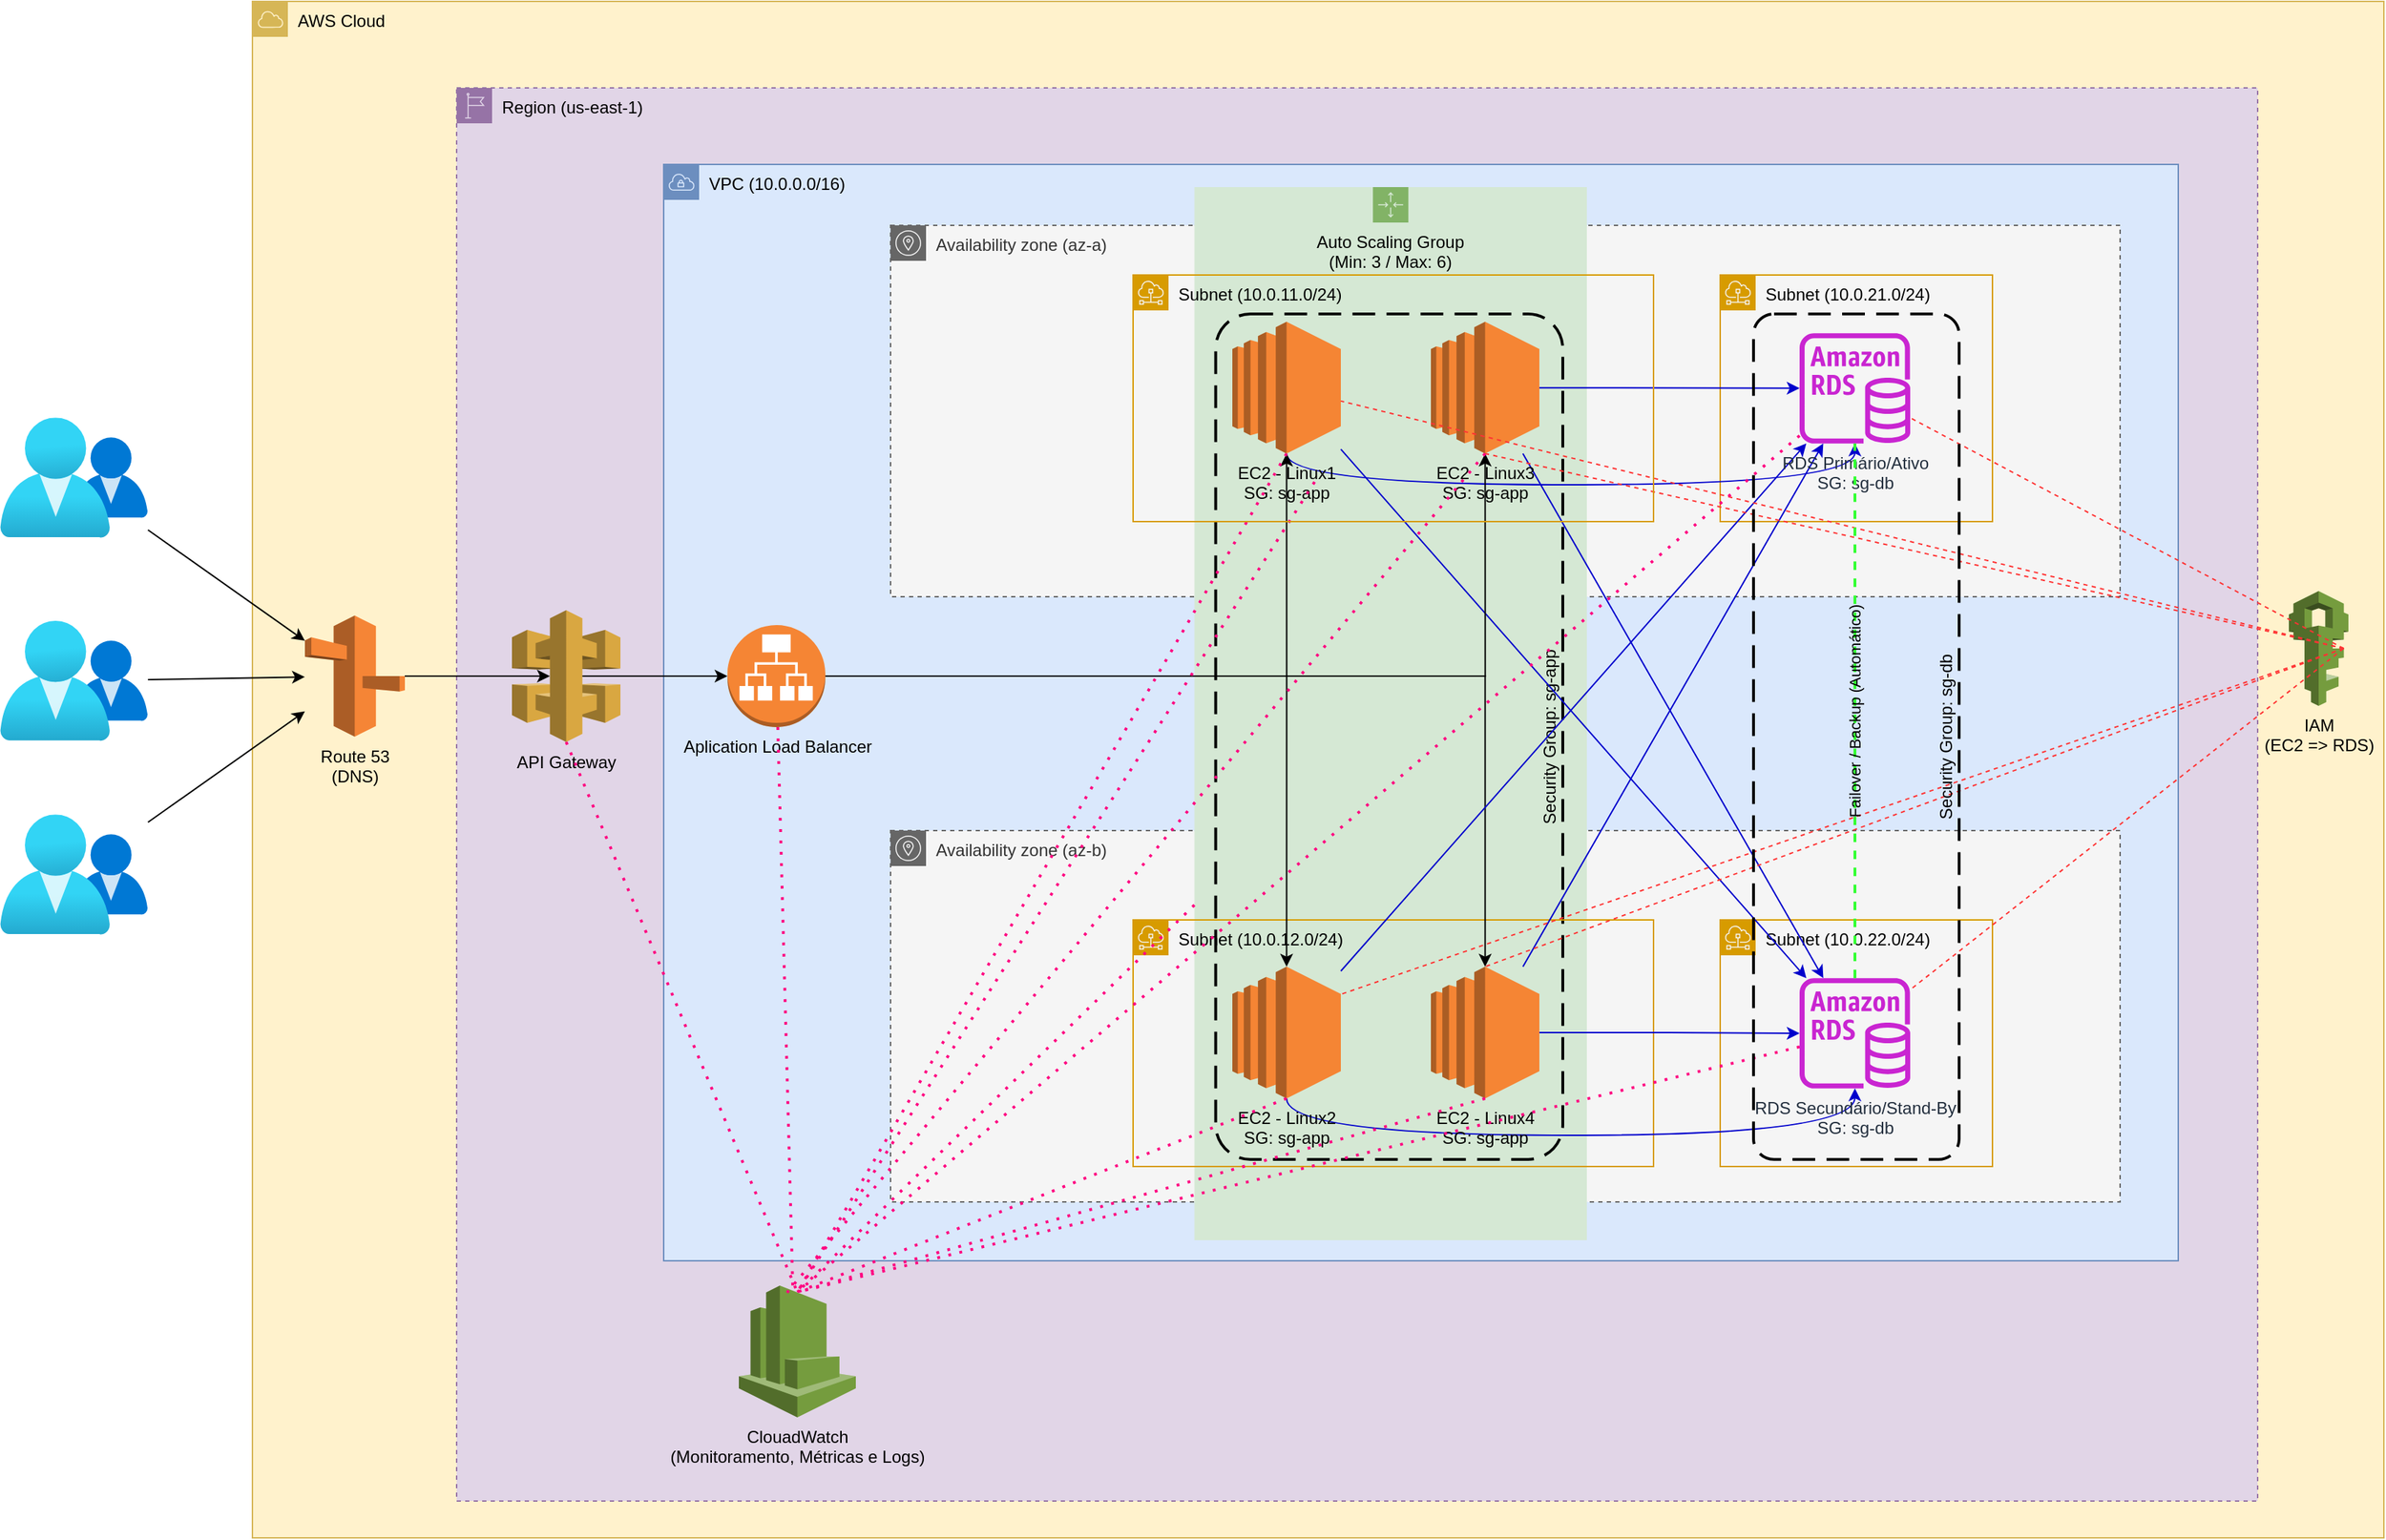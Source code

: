 <mxfile version="24.0.4" type="device">
  <diagram id="Ht1M8jgEwFfnCIfOTk4-" name="Page-1">
    <mxGraphModel dx="2167" dy="1194" grid="0" gridSize="10" guides="0" tooltips="1" connect="0" arrows="0" fold="1" page="1" pageScale="1" pageWidth="827" pageHeight="1169" math="0" shadow="0">
      <root>
        <mxCell id="0" />
        <mxCell id="1" parent="0" />
        <mxCell id="vj_e4KWAqe06JJKU77hG-32" value="AWS Cloud" style="sketch=0;outlineConnect=0;html=1;whiteSpace=wrap;fontSize=12;fontStyle=0;shape=mxgraph.aws4.group;grIcon=mxgraph.aws4.group_aws_cloud;strokeColor=#d6b656;fillColor=#fff2cc;verticalAlign=top;align=left;spacingLeft=30;dashed=0;" vertex="1" parent="1">
          <mxGeometry x="206" y="94" width="1503" height="1084" as="geometry" />
        </mxCell>
        <mxCell id="vj_e4KWAqe06JJKU77hG-31" value="Region (us-east-1)" style="sketch=0;outlineConnect=0;html=1;whiteSpace=wrap;fontSize=12;fontStyle=0;shape=mxgraph.aws4.group;grIcon=mxgraph.aws4.group_region;strokeColor=#9673a6;fillColor=#e1d5e7;verticalAlign=top;align=left;spacingLeft=30;dashed=1;" vertex="1" parent="1">
          <mxGeometry x="350" y="155" width="1270" height="997" as="geometry" />
        </mxCell>
        <mxCell id="vj_e4KWAqe06JJKU77hG-33" value="VPC (10.0.0.0/16)" style="sketch=0;outlineConnect=0;html=1;whiteSpace=wrap;fontSize=12;fontStyle=0;shape=mxgraph.aws4.group;grIcon=mxgraph.aws4.group_vpc;strokeColor=#6c8ebf;fillColor=#dae8fc;verticalAlign=top;align=left;spacingLeft=30;dashed=0;" vertex="1" parent="1">
          <mxGeometry x="496" y="209" width="1068" height="773.5" as="geometry" />
        </mxCell>
        <mxCell id="vj_e4KWAqe06JJKU77hG-35" value="Availability zone (az-a)" style="sketch=0;outlineConnect=0;html=1;whiteSpace=wrap;fontSize=12;fontStyle=0;shape=mxgraph.aws4.group;grIcon=mxgraph.aws4.group_availability_zone;strokeColor=#666666;fillColor=#f5f5f5;verticalAlign=top;align=left;spacingLeft=30;fontColor=#333333;dashed=1;" vertex="1" parent="1">
          <mxGeometry x="656" y="252" width="867" height="262" as="geometry" />
        </mxCell>
        <mxCell id="vj_e4KWAqe06JJKU77hG-36" value="Availability zone (az-b)" style="sketch=0;outlineConnect=0;html=1;whiteSpace=wrap;fontSize=12;fontStyle=0;shape=mxgraph.aws4.group;grIcon=mxgraph.aws4.group_availability_zone;strokeColor=#666666;fillColor=#f5f5f5;verticalAlign=top;align=left;spacingLeft=30;fontColor=#333333;dashed=1;" vertex="1" parent="1">
          <mxGeometry x="656" y="679" width="867" height="262" as="geometry" />
        </mxCell>
        <mxCell id="vj_e4KWAqe06JJKU77hG-41" value="Auto Scaling Group&lt;br&gt;(Min: 3 / Max: 6)" style="outlineConnect=0;html=1;whiteSpace=wrap;fontSize=12;fontStyle=0;shape=mxgraph.aws4.groupCenter;grIcon=mxgraph.aws4.group_auto_scaling_group;grStroke=0;strokeColor=#82b366;fillColor=#d5e8d4;verticalAlign=top;align=center;spacingTop=25;strokeWidth=2;fillStyle=auto;gradientColor=none;" vertex="1" parent="1">
          <mxGeometry x="870.25" y="225" width="276.75" height="743" as="geometry" />
        </mxCell>
        <mxCell id="vj_e4KWAqe06JJKU77hG-71" value="Security Group: sg-app" style="rounded=1;arcSize=10;dashed=1;strokeColor=#000000;fillColor=none;gradientColor=none;dashPattern=8 4;strokeWidth=2;verticalAlign=bottom;fontColor=#000000;horizontal=0;" vertex="1" parent="1">
          <mxGeometry x="885.25" y="314.5" width="244.75" height="596.5" as="geometry" />
        </mxCell>
        <mxCell id="vj_e4KWAqe06JJKU77hG-39" value="Subnet (10.0.21.0/24)" style="sketch=0;outlineConnect=0;html=1;whiteSpace=wrap;fontSize=12;fontStyle=0;shape=mxgraph.aws4.group;grIcon=mxgraph.aws4.group_subnet;strokeColor=#d79b00;fillColor=none;verticalAlign=top;align=left;spacingLeft=30;dashed=0;" vertex="1" parent="1">
          <mxGeometry x="1241" y="287" width="192" height="174" as="geometry" />
        </mxCell>
        <mxCell id="vj_e4KWAqe06JJKU77hG-40" value="Subnet (10.0.22.0/24)" style="sketch=0;outlineConnect=0;html=1;whiteSpace=wrap;fontSize=12;fontStyle=0;shape=mxgraph.aws4.group;grIcon=mxgraph.aws4.group_subnet;strokeColor=#d79b00;fillColor=none;verticalAlign=top;align=left;spacingLeft=30;dashed=0;" vertex="1" parent="1">
          <mxGeometry x="1241" y="742" width="192" height="174" as="geometry" />
        </mxCell>
        <mxCell id="vj_e4KWAqe06JJKU77hG-38" value="Subnet (10.0.12.0/24)" style="sketch=0;outlineConnect=0;html=1;whiteSpace=wrap;fontSize=12;fontStyle=0;shape=mxgraph.aws4.group;grIcon=mxgraph.aws4.group_subnet;strokeColor=#d79b00;fillColor=none;verticalAlign=top;align=left;spacingLeft=30;dashed=0;" vertex="1" parent="1">
          <mxGeometry x="827" y="742" width="367" height="174" as="geometry" />
        </mxCell>
        <mxCell id="vj_e4KWAqe06JJKU77hG-6" value="API Gateway" style="outlineConnect=0;dashed=0;verticalLabelPosition=bottom;verticalAlign=top;align=center;html=1;shape=mxgraph.aws3.api_gateway;fillColor=#D9A741;gradientColor=none;" vertex="1" parent="1">
          <mxGeometry x="389" y="523.5" width="76.5" height="93" as="geometry" />
        </mxCell>
        <mxCell id="vj_e4KWAqe06JJKU77hG-7" value="" style="image;aspect=fixed;html=1;points=[];align=center;fontSize=12;image=img/lib/azure2/management_governance/My_Customers.svg;" vertex="1" parent="1">
          <mxGeometry x="28" y="531.0" width="104.35" height="84.69" as="geometry" />
        </mxCell>
        <mxCell id="vj_e4KWAqe06JJKU77hG-69" style="rounded=0;orthogonalLoop=1;jettySize=auto;html=1;" edge="1" parent="1" source="vj_e4KWAqe06JJKU77hG-7" target="vj_e4KWAqe06JJKU77hG-19">
          <mxGeometry relative="1" as="geometry">
            <mxPoint x="132.35" y="573.068" as="sourcePoint" />
          </mxGeometry>
        </mxCell>
        <mxCell id="vj_e4KWAqe06JJKU77hG-68" style="rounded=0;orthogonalLoop=1;jettySize=auto;html=1;" edge="1" parent="1" source="vj_e4KWAqe06JJKU77hG-12" target="vj_e4KWAqe06JJKU77hG-19">
          <mxGeometry relative="1" as="geometry" />
        </mxCell>
        <mxCell id="vj_e4KWAqe06JJKU77hG-12" value="" style="image;aspect=fixed;html=1;points=[];align=center;fontSize=12;image=img/lib/azure2/management_governance/My_Customers.svg;" vertex="1" parent="1">
          <mxGeometry x="28" y="387.66" width="104.35" height="84.69" as="geometry" />
        </mxCell>
        <mxCell id="vj_e4KWAqe06JJKU77hG-70" style="rounded=0;orthogonalLoop=1;jettySize=auto;html=1;" edge="1" parent="1" source="vj_e4KWAqe06JJKU77hG-14" target="vj_e4KWAqe06JJKU77hG-19">
          <mxGeometry relative="1" as="geometry" />
        </mxCell>
        <mxCell id="vj_e4KWAqe06JJKU77hG-14" value="" style="image;aspect=fixed;html=1;points=[];align=center;fontSize=12;image=img/lib/azure2/management_governance/My_Customers.svg;" vertex="1" parent="1">
          <mxGeometry x="28" y="667.66" width="104.35" height="84.69" as="geometry" />
        </mxCell>
        <mxCell id="vj_e4KWAqe06JJKU77hG-55" style="edgeStyle=orthogonalEdgeStyle;rounded=0;orthogonalLoop=1;jettySize=auto;html=1;" edge="1" parent="1" source="vj_e4KWAqe06JJKU77hG-18" target="vj_e4KWAqe06JJKU77hG-28">
          <mxGeometry relative="1" as="geometry" />
        </mxCell>
        <mxCell id="vj_e4KWAqe06JJKU77hG-18" value="Aplication Load Balancer" style="outlineConnect=0;dashed=0;verticalLabelPosition=bottom;verticalAlign=top;align=center;html=1;shape=mxgraph.aws3.application_load_balancer;fillColor=#F58534;gradientColor=none;" vertex="1" parent="1">
          <mxGeometry x="541" y="534" width="69" height="72" as="geometry" />
        </mxCell>
        <mxCell id="vj_e4KWAqe06JJKU77hG-19" value="Route 53&lt;br&gt;(DNS)" style="outlineConnect=0;dashed=0;verticalLabelPosition=bottom;verticalAlign=top;align=center;html=1;shape=mxgraph.aws3.route_53;fillColor=#F58536;gradientColor=none;" vertex="1" parent="1">
          <mxGeometry x="243" y="527.25" width="70.5" height="85.5" as="geometry" />
        </mxCell>
        <mxCell id="vj_e4KWAqe06JJKU77hG-20" style="edgeStyle=orthogonalEdgeStyle;rounded=0;orthogonalLoop=1;jettySize=auto;html=1;entryX=0.35;entryY=0.5;entryDx=0;entryDy=0;entryPerimeter=0;" edge="1" parent="1" source="vj_e4KWAqe06JJKU77hG-19" target="vj_e4KWAqe06JJKU77hG-6">
          <mxGeometry relative="1" as="geometry" />
        </mxCell>
        <mxCell id="vj_e4KWAqe06JJKU77hG-21" style="edgeStyle=orthogonalEdgeStyle;rounded=0;orthogonalLoop=1;jettySize=auto;html=1;exitX=0.65;exitY=0.5;exitDx=0;exitDy=0;exitPerimeter=0;entryX=0;entryY=0.5;entryDx=0;entryDy=0;entryPerimeter=0;" edge="1" parent="1" source="vj_e4KWAqe06JJKU77hG-6" target="vj_e4KWAqe06JJKU77hG-18">
          <mxGeometry relative="1" as="geometry" />
        </mxCell>
        <mxCell id="vj_e4KWAqe06JJKU77hG-62" style="rounded=0;orthogonalLoop=1;jettySize=auto;html=1;strokeColor=#0000CC;" edge="1" parent="1" source="vj_e4KWAqe06JJKU77hG-22" target="vj_e4KWAqe06JJKU77hG-30">
          <mxGeometry relative="1" as="geometry" />
        </mxCell>
        <mxCell id="vj_e4KWAqe06JJKU77hG-64" style="edgeStyle=orthogonalEdgeStyle;rounded=0;orthogonalLoop=1;jettySize=auto;html=1;strokeColor=#0000CC;curved=1;" edge="1" parent="1" source="vj_e4KWAqe06JJKU77hG-22" target="vj_e4KWAqe06JJKU77hG-29">
          <mxGeometry relative="1" as="geometry">
            <Array as="points">
              <mxPoint x="935" y="435" />
              <mxPoint x="1336" y="435" />
            </Array>
          </mxGeometry>
        </mxCell>
        <mxCell id="vj_e4KWAqe06JJKU77hG-22" value="EC2 - Linux1&lt;div&gt;SG: sg-app&lt;/div&gt;" style="outlineConnect=0;dashed=0;verticalLabelPosition=bottom;verticalAlign=top;align=center;html=1;shape=mxgraph.aws3.ec2;fillColor=#F58534;gradientColor=none;" vertex="1" parent="1">
          <mxGeometry x="897" y="320" width="76.5" height="93" as="geometry" />
        </mxCell>
        <mxCell id="vj_e4KWAqe06JJKU77hG-58" style="rounded=0;orthogonalLoop=1;jettySize=auto;html=1;strokeColor=#0000CC;" edge="1" parent="1" source="vj_e4KWAqe06JJKU77hG-25" target="vj_e4KWAqe06JJKU77hG-29">
          <mxGeometry relative="1" as="geometry" />
        </mxCell>
        <mxCell id="vj_e4KWAqe06JJKU77hG-60" style="rounded=0;orthogonalLoop=1;jettySize=auto;html=1;strokeColor=#0000CC;" edge="1" parent="1" source="vj_e4KWAqe06JJKU77hG-25" target="vj_e4KWAqe06JJKU77hG-30">
          <mxGeometry relative="1" as="geometry" />
        </mxCell>
        <mxCell id="vj_e4KWAqe06JJKU77hG-25" value="EC2 - Linux3&lt;div&gt;SG: sg-app&lt;/div&gt;" style="outlineConnect=0;dashed=0;verticalLabelPosition=bottom;verticalAlign=top;align=center;html=1;shape=mxgraph.aws3.ec2;fillColor=#F58534;gradientColor=none;" vertex="1" parent="1">
          <mxGeometry x="1037" y="320" width="76.5" height="93" as="geometry" />
        </mxCell>
        <mxCell id="vj_e4KWAqe06JJKU77hG-63" style="rounded=0;orthogonalLoop=1;jettySize=auto;html=1;strokeColor=#0000CC;" edge="1" parent="1" source="vj_e4KWAqe06JJKU77hG-27" target="vj_e4KWAqe06JJKU77hG-29">
          <mxGeometry relative="1" as="geometry" />
        </mxCell>
        <mxCell id="vj_e4KWAqe06JJKU77hG-65" style="edgeStyle=orthogonalEdgeStyle;rounded=0;orthogonalLoop=1;jettySize=auto;html=1;curved=1;strokeColor=#0000CC;" edge="1" parent="1" source="vj_e4KWAqe06JJKU77hG-27" target="vj_e4KWAqe06JJKU77hG-30">
          <mxGeometry relative="1" as="geometry">
            <Array as="points">
              <mxPoint x="935" y="894" />
              <mxPoint x="1336" y="894" />
            </Array>
          </mxGeometry>
        </mxCell>
        <mxCell id="vj_e4KWAqe06JJKU77hG-27" value="EC2 - Linux2&lt;div&gt;SG: sg-app&lt;/div&gt;" style="outlineConnect=0;dashed=0;verticalLabelPosition=bottom;verticalAlign=top;align=center;html=1;shape=mxgraph.aws3.ec2;fillColor=#F58534;gradientColor=none;" vertex="1" parent="1">
          <mxGeometry x="897" y="775" width="76.5" height="93" as="geometry" />
        </mxCell>
        <mxCell id="vj_e4KWAqe06JJKU77hG-59" style="edgeStyle=orthogonalEdgeStyle;rounded=0;orthogonalLoop=1;jettySize=auto;html=1;strokeColor=#0000CC;" edge="1" parent="1" source="vj_e4KWAqe06JJKU77hG-28" target="vj_e4KWAqe06JJKU77hG-30">
          <mxGeometry relative="1" as="geometry" />
        </mxCell>
        <mxCell id="vj_e4KWAqe06JJKU77hG-61" style="rounded=0;orthogonalLoop=1;jettySize=auto;html=1;strokeColor=#0000CC;" edge="1" parent="1" source="vj_e4KWAqe06JJKU77hG-28" target="vj_e4KWAqe06JJKU77hG-29">
          <mxGeometry relative="1" as="geometry" />
        </mxCell>
        <mxCell id="vj_e4KWAqe06JJKU77hG-28" value="EC2 - Linux4&lt;div&gt;SG: sg-app&lt;/div&gt;" style="outlineConnect=0;dashed=0;verticalLabelPosition=bottom;verticalAlign=top;align=center;html=1;shape=mxgraph.aws3.ec2;fillColor=#F58534;gradientColor=none;" vertex="1" parent="1">
          <mxGeometry x="1037" y="775" width="76.5" height="93" as="geometry" />
        </mxCell>
        <mxCell id="vj_e4KWAqe06JJKU77hG-29" value="RDS Primário/Ativo&lt;div&gt;SG: sg-db&lt;/div&gt;" style="sketch=0;outlineConnect=0;fontColor=#232F3E;gradientColor=none;fillColor=#C925D1;strokeColor=none;dashed=0;verticalLabelPosition=bottom;verticalAlign=top;align=center;html=1;fontSize=12;fontStyle=0;aspect=fixed;pointerEvents=1;shape=mxgraph.aws4.rds_instance;" vertex="1" parent="1">
          <mxGeometry x="1297" y="328" width="78" height="78" as="geometry" />
        </mxCell>
        <mxCell id="vj_e4KWAqe06JJKU77hG-30" value="RDS Secundário/Stand-By&lt;div&gt;SG: sg-db&lt;/div&gt;" style="sketch=0;outlineConnect=0;fontColor=#232F3E;gradientColor=none;fillColor=#C925D1;strokeColor=none;dashed=0;verticalLabelPosition=bottom;verticalAlign=top;align=center;html=1;fontSize=12;fontStyle=0;aspect=fixed;pointerEvents=1;shape=mxgraph.aws4.rds_instance;" vertex="1" parent="1">
          <mxGeometry x="1297" y="783" width="78" height="78" as="geometry" />
        </mxCell>
        <mxCell id="vj_e4KWAqe06JJKU77hG-45" style="edgeStyle=orthogonalEdgeStyle;rounded=0;orthogonalLoop=1;jettySize=auto;html=1;entryX=0.5;entryY=1;entryDx=0;entryDy=0;entryPerimeter=0;" edge="1" parent="1" source="vj_e4KWAqe06JJKU77hG-18" target="vj_e4KWAqe06JJKU77hG-22">
          <mxGeometry relative="1" as="geometry" />
        </mxCell>
        <mxCell id="vj_e4KWAqe06JJKU77hG-48" style="edgeStyle=orthogonalEdgeStyle;rounded=0;orthogonalLoop=1;jettySize=auto;html=1;entryX=0.5;entryY=0;entryDx=0;entryDy=0;entryPerimeter=0;" edge="1" parent="1" source="vj_e4KWAqe06JJKU77hG-18" target="vj_e4KWAqe06JJKU77hG-27">
          <mxGeometry relative="1" as="geometry" />
        </mxCell>
        <mxCell id="vj_e4KWAqe06JJKU77hG-49" style="edgeStyle=orthogonalEdgeStyle;rounded=0;orthogonalLoop=1;jettySize=auto;html=1;entryX=0.5;entryY=1;entryDx=0;entryDy=0;entryPerimeter=0;" edge="1" parent="1" source="vj_e4KWAqe06JJKU77hG-18" target="vj_e4KWAqe06JJKU77hG-25">
          <mxGeometry relative="1" as="geometry" />
        </mxCell>
        <mxCell id="vj_e4KWAqe06JJKU77hG-73" value="IAM&lt;br&gt;(EC2 =&amp;gt; RDS)" style="outlineConnect=0;dashed=0;verticalLabelPosition=bottom;verticalAlign=top;align=center;html=1;shape=mxgraph.aws3.iam;fillColor=#759C3E;gradientColor=none;" vertex="1" parent="1">
          <mxGeometry x="1642" y="510" width="42" height="81" as="geometry" />
        </mxCell>
        <mxCell id="vj_e4KWAqe06JJKU77hG-77" value="" style="endArrow=none;dashed=1;html=1;rounded=0;exitX=0.92;exitY=0.5;exitDx=0;exitDy=0;exitPerimeter=0;strokeColor=#FF3333;" edge="1" parent="1" source="vj_e4KWAqe06JJKU77hG-73" target="vj_e4KWAqe06JJKU77hG-22">
          <mxGeometry width="50" height="50" relative="1" as="geometry">
            <mxPoint x="807" y="606" as="sourcePoint" />
            <mxPoint x="857" y="556" as="targetPoint" />
          </mxGeometry>
        </mxCell>
        <mxCell id="vj_e4KWAqe06JJKU77hG-78" value="" style="endArrow=none;dashed=1;html=1;rounded=0;exitX=0.92;exitY=0.5;exitDx=0;exitDy=0;exitPerimeter=0;strokeColor=#FF3333;entryX=0.5;entryY=1;entryDx=0;entryDy=0;entryPerimeter=0;" edge="1" parent="1" source="vj_e4KWAqe06JJKU77hG-73" target="vj_e4KWAqe06JJKU77hG-25">
          <mxGeometry width="50" height="50" relative="1" as="geometry">
            <mxPoint x="306" y="779" as="sourcePoint" />
            <mxPoint x="907" y="401" as="targetPoint" />
          </mxGeometry>
        </mxCell>
        <mxCell id="vj_e4KWAqe06JJKU77hG-79" value="" style="endArrow=none;dashed=1;html=1;rounded=0;exitX=0.92;exitY=0.5;exitDx=0;exitDy=0;exitPerimeter=0;strokeColor=#FF3333;" edge="1" parent="1" source="vj_e4KWAqe06JJKU77hG-73" target="vj_e4KWAqe06JJKU77hG-30">
          <mxGeometry width="50" height="50" relative="1" as="geometry">
            <mxPoint x="306" y="779" as="sourcePoint" />
            <mxPoint x="1085" y="423" as="targetPoint" />
          </mxGeometry>
        </mxCell>
        <mxCell id="vj_e4KWAqe06JJKU77hG-80" value="" style="endArrow=none;dashed=1;html=1;rounded=0;exitX=0.92;exitY=0.5;exitDx=0;exitDy=0;exitPerimeter=0;strokeColor=#FF3333;" edge="1" parent="1" source="vj_e4KWAqe06JJKU77hG-73" target="vj_e4KWAqe06JJKU77hG-29">
          <mxGeometry width="50" height="50" relative="1" as="geometry">
            <mxPoint x="316" y="789" as="sourcePoint" />
            <mxPoint x="1095" y="433" as="targetPoint" />
          </mxGeometry>
        </mxCell>
        <mxCell id="vj_e4KWAqe06JJKU77hG-81" value="" style="endArrow=none;dashed=1;html=1;rounded=0;exitX=0.92;exitY=0.5;exitDx=0;exitDy=0;exitPerimeter=0;strokeColor=#FF3333;entryX=0.5;entryY=0;entryDx=0;entryDy=0;entryPerimeter=0;" edge="1" parent="1" source="vj_e4KWAqe06JJKU77hG-73" target="vj_e4KWAqe06JJKU77hG-28">
          <mxGeometry width="50" height="50" relative="1" as="geometry">
            <mxPoint x="326" y="799" as="sourcePoint" />
            <mxPoint x="1105" y="443" as="targetPoint" />
          </mxGeometry>
        </mxCell>
        <mxCell id="vj_e4KWAqe06JJKU77hG-82" value="" style="endArrow=none;dashed=1;html=1;rounded=0;exitX=0.92;exitY=0.5;exitDx=0;exitDy=0;exitPerimeter=0;strokeColor=#FF3333;entryX=1;entryY=0.21;entryDx=0;entryDy=0;entryPerimeter=0;" edge="1" parent="1" source="vj_e4KWAqe06JJKU77hG-73" target="vj_e4KWAqe06JJKU77hG-27">
          <mxGeometry width="50" height="50" relative="1" as="geometry">
            <mxPoint x="336" y="809" as="sourcePoint" />
            <mxPoint x="1115" y="453" as="targetPoint" />
          </mxGeometry>
        </mxCell>
        <mxCell id="vj_e4KWAqe06JJKU77hG-84" value="Failover / Backup (Automático)" style="endArrow=none;dashed=1;html=1;rounded=0;strokeColor=#33FF33;horizontal=0;labelBackgroundColor=none;strokeWidth=2;" edge="1" parent="1" source="vj_e4KWAqe06JJKU77hG-30" target="vj_e4KWAqe06JJKU77hG-29">
          <mxGeometry x="-0.002" width="50" height="50" relative="1" as="geometry">
            <mxPoint x="1325" y="605" as="sourcePoint" />
            <mxPoint x="1375" y="555" as="targetPoint" />
            <mxPoint as="offset" />
          </mxGeometry>
        </mxCell>
        <mxCell id="vj_e4KWAqe06JJKU77hG-85" value="ClouadWatch&lt;br&gt;(Monitoramento, Métricas e Logs)" style="outlineConnect=0;dashed=0;verticalLabelPosition=bottom;verticalAlign=top;align=center;html=1;shape=mxgraph.aws3.cloudwatch;fillColor=#759C3E;gradientColor=none;" vertex="1" parent="1">
          <mxGeometry x="549" y="1000" width="82.5" height="93" as="geometry" />
        </mxCell>
        <mxCell id="vj_e4KWAqe06JJKU77hG-87" value="" style="endArrow=none;dashed=1;html=1;dashPattern=1 3;strokeWidth=2;rounded=0;entryX=0.5;entryY=0.05;entryDx=0;entryDy=0;entryPerimeter=0;exitX=0.5;exitY=1;exitDx=0;exitDy=0;exitPerimeter=0;fontColor=#FF0080;strokeColor=#FF0080;" edge="1" parent="1" source="vj_e4KWAqe06JJKU77hG-6" target="vj_e4KWAqe06JJKU77hG-85">
          <mxGeometry width="50" height="50" relative="1" as="geometry">
            <mxPoint x="68" y="987" as="sourcePoint" />
            <mxPoint x="118" y="937" as="targetPoint" />
          </mxGeometry>
        </mxCell>
        <mxCell id="vj_e4KWAqe06JJKU77hG-89" value="" style="endArrow=none;dashed=1;html=1;dashPattern=1 3;strokeWidth=2;rounded=0;fontColor=#FF0080;strokeColor=#FF0080;" edge="1" parent="1" source="vj_e4KWAqe06JJKU77hG-18">
          <mxGeometry width="50" height="50" relative="1" as="geometry">
            <mxPoint x="437" y="626" as="sourcePoint" />
            <mxPoint x="587" y="1000" as="targetPoint" />
          </mxGeometry>
        </mxCell>
        <mxCell id="vj_e4KWAqe06JJKU77hG-91" value="" style="endArrow=none;dashed=1;html=1;dashPattern=1 3;strokeWidth=2;rounded=0;fontColor=#FF0080;strokeColor=#FF0080;entryX=0.5;entryY=0.05;entryDx=0;entryDy=0;entryPerimeter=0;" edge="1" parent="1" source="vj_e4KWAqe06JJKU77hG-41" target="vj_e4KWAqe06JJKU77hG-85">
          <mxGeometry width="50" height="50" relative="1" as="geometry">
            <mxPoint x="588" y="616" as="sourcePoint" />
            <mxPoint x="610" y="1020" as="targetPoint" />
          </mxGeometry>
        </mxCell>
        <mxCell id="vj_e4KWAqe06JJKU77hG-94" value="" style="endArrow=none;dashed=1;html=1;dashPattern=1 3;strokeWidth=2;rounded=0;fontColor=#FF0080;strokeColor=#FF0080;exitX=0.5;exitY=1;exitDx=0;exitDy=0;exitPerimeter=0;entryX=0.5;entryY=0.05;entryDx=0;entryDy=0;entryPerimeter=0;" edge="1" parent="1" source="vj_e4KWAqe06JJKU77hG-22" target="vj_e4KWAqe06JJKU77hG-85">
          <mxGeometry width="50" height="50" relative="1" as="geometry">
            <mxPoint x="880" y="754" as="sourcePoint" />
            <mxPoint x="620" y="1030" as="targetPoint" />
          </mxGeometry>
        </mxCell>
        <mxCell id="vj_e4KWAqe06JJKU77hG-95" value="" style="endArrow=none;dashed=1;html=1;dashPattern=1 3;strokeWidth=2;rounded=0;fontColor=#FF0080;strokeColor=#FF0080;exitX=0.5;exitY=1;exitDx=0;exitDy=0;exitPerimeter=0;" edge="1" parent="1" source="vj_e4KWAqe06JJKU77hG-25">
          <mxGeometry width="50" height="50" relative="1" as="geometry">
            <mxPoint x="945" y="423" as="sourcePoint" />
            <mxPoint x="583" y="1005" as="targetPoint" />
          </mxGeometry>
        </mxCell>
        <mxCell id="vj_e4KWAqe06JJKU77hG-96" value="" style="endArrow=none;dashed=1;html=1;dashPattern=1 3;strokeWidth=2;rounded=0;fontColor=#FF0080;strokeColor=#FF0080;exitX=0.5;exitY=1;exitDx=0;exitDy=0;exitPerimeter=0;entryX=0.5;entryY=0.05;entryDx=0;entryDy=0;entryPerimeter=0;" edge="1" parent="1" target="vj_e4KWAqe06JJKU77hG-85">
          <mxGeometry width="50" height="50" relative="1" as="geometry">
            <mxPoint x="955" y="433" as="sourcePoint" />
            <mxPoint x="610" y="1025" as="targetPoint" />
          </mxGeometry>
        </mxCell>
        <mxCell id="vj_e4KWAqe06JJKU77hG-97" value="" style="endArrow=none;dashed=1;html=1;dashPattern=1 3;strokeWidth=2;rounded=0;fontColor=#FF0080;strokeColor=#FF0080;entryX=0.5;entryY=0.05;entryDx=0;entryDy=0;entryPerimeter=0;" edge="1" parent="1" source="vj_e4KWAqe06JJKU77hG-29" target="vj_e4KWAqe06JJKU77hG-85">
          <mxGeometry width="50" height="50" relative="1" as="geometry">
            <mxPoint x="965" y="443" as="sourcePoint" />
            <mxPoint x="620" y="1035" as="targetPoint" />
          </mxGeometry>
        </mxCell>
        <mxCell id="vj_e4KWAqe06JJKU77hG-98" value="" style="endArrow=none;dashed=1;html=1;dashPattern=1 3;strokeWidth=2;rounded=0;fontColor=#FF0080;strokeColor=#FF0080;entryX=0.5;entryY=0.05;entryDx=0;entryDy=0;entryPerimeter=0;horizontal=1;" edge="1" parent="1" source="vj_e4KWAqe06JJKU77hG-30" target="vj_e4KWAqe06JJKU77hG-85">
          <mxGeometry width="50" height="50" relative="1" as="geometry">
            <mxPoint x="975" y="453" as="sourcePoint" />
            <mxPoint x="630" y="1045" as="targetPoint" />
          </mxGeometry>
        </mxCell>
        <mxCell id="vj_e4KWAqe06JJKU77hG-99" value="" style="endArrow=none;dashed=1;html=1;dashPattern=1 3;strokeWidth=2;rounded=0;fontColor=#FF0080;strokeColor=#FF0080;exitX=0.5;exitY=1;exitDx=0;exitDy=0;exitPerimeter=0;entryX=0.5;entryY=0.05;entryDx=0;entryDy=0;entryPerimeter=0;" edge="1" parent="1" source="vj_e4KWAqe06JJKU77hG-28" target="vj_e4KWAqe06JJKU77hG-85">
          <mxGeometry width="50" height="50" relative="1" as="geometry">
            <mxPoint x="985" y="463" as="sourcePoint" />
            <mxPoint x="640" y="1055" as="targetPoint" />
          </mxGeometry>
        </mxCell>
        <mxCell id="vj_e4KWAqe06JJKU77hG-100" value="" style="endArrow=none;dashed=1;html=1;dashPattern=1 3;strokeWidth=2;rounded=0;fontColor=#FF0080;strokeColor=#FF0080;exitX=0.5;exitY=1;exitDx=0;exitDy=0;exitPerimeter=0;entryX=0.5;entryY=0.05;entryDx=0;entryDy=0;entryPerimeter=0;" edge="1" parent="1" source="vj_e4KWAqe06JJKU77hG-27" target="vj_e4KWAqe06JJKU77hG-85">
          <mxGeometry width="50" height="50" relative="1" as="geometry">
            <mxPoint x="995" y="473" as="sourcePoint" />
            <mxPoint x="650" y="1065" as="targetPoint" />
          </mxGeometry>
        </mxCell>
        <mxCell id="vj_e4KWAqe06JJKU77hG-37" value="Subnet (10.0.11.0/24)" style="sketch=0;outlineConnect=0;html=1;whiteSpace=wrap;fontSize=12;fontStyle=0;shape=mxgraph.aws4.group;grIcon=mxgraph.aws4.group_subnet;strokeColor=#d79b00;fillColor=none;verticalAlign=top;align=left;spacingLeft=30;dashed=0;" vertex="1" parent="1">
          <mxGeometry x="827" y="287" width="367" height="174" as="geometry" />
        </mxCell>
        <mxCell id="vj_e4KWAqe06JJKU77hG-72" value="Security Group: sg-db" style="rounded=1;arcSize=10;dashed=1;strokeColor=#000000;fillColor=none;gradientColor=none;dashPattern=8 4;strokeWidth=2;verticalAlign=bottom;fontColor=#000000;horizontal=0;" vertex="1" parent="1">
          <mxGeometry x="1264.5" y="314.5" width="145" height="596.5" as="geometry" />
        </mxCell>
      </root>
    </mxGraphModel>
  </diagram>
</mxfile>
